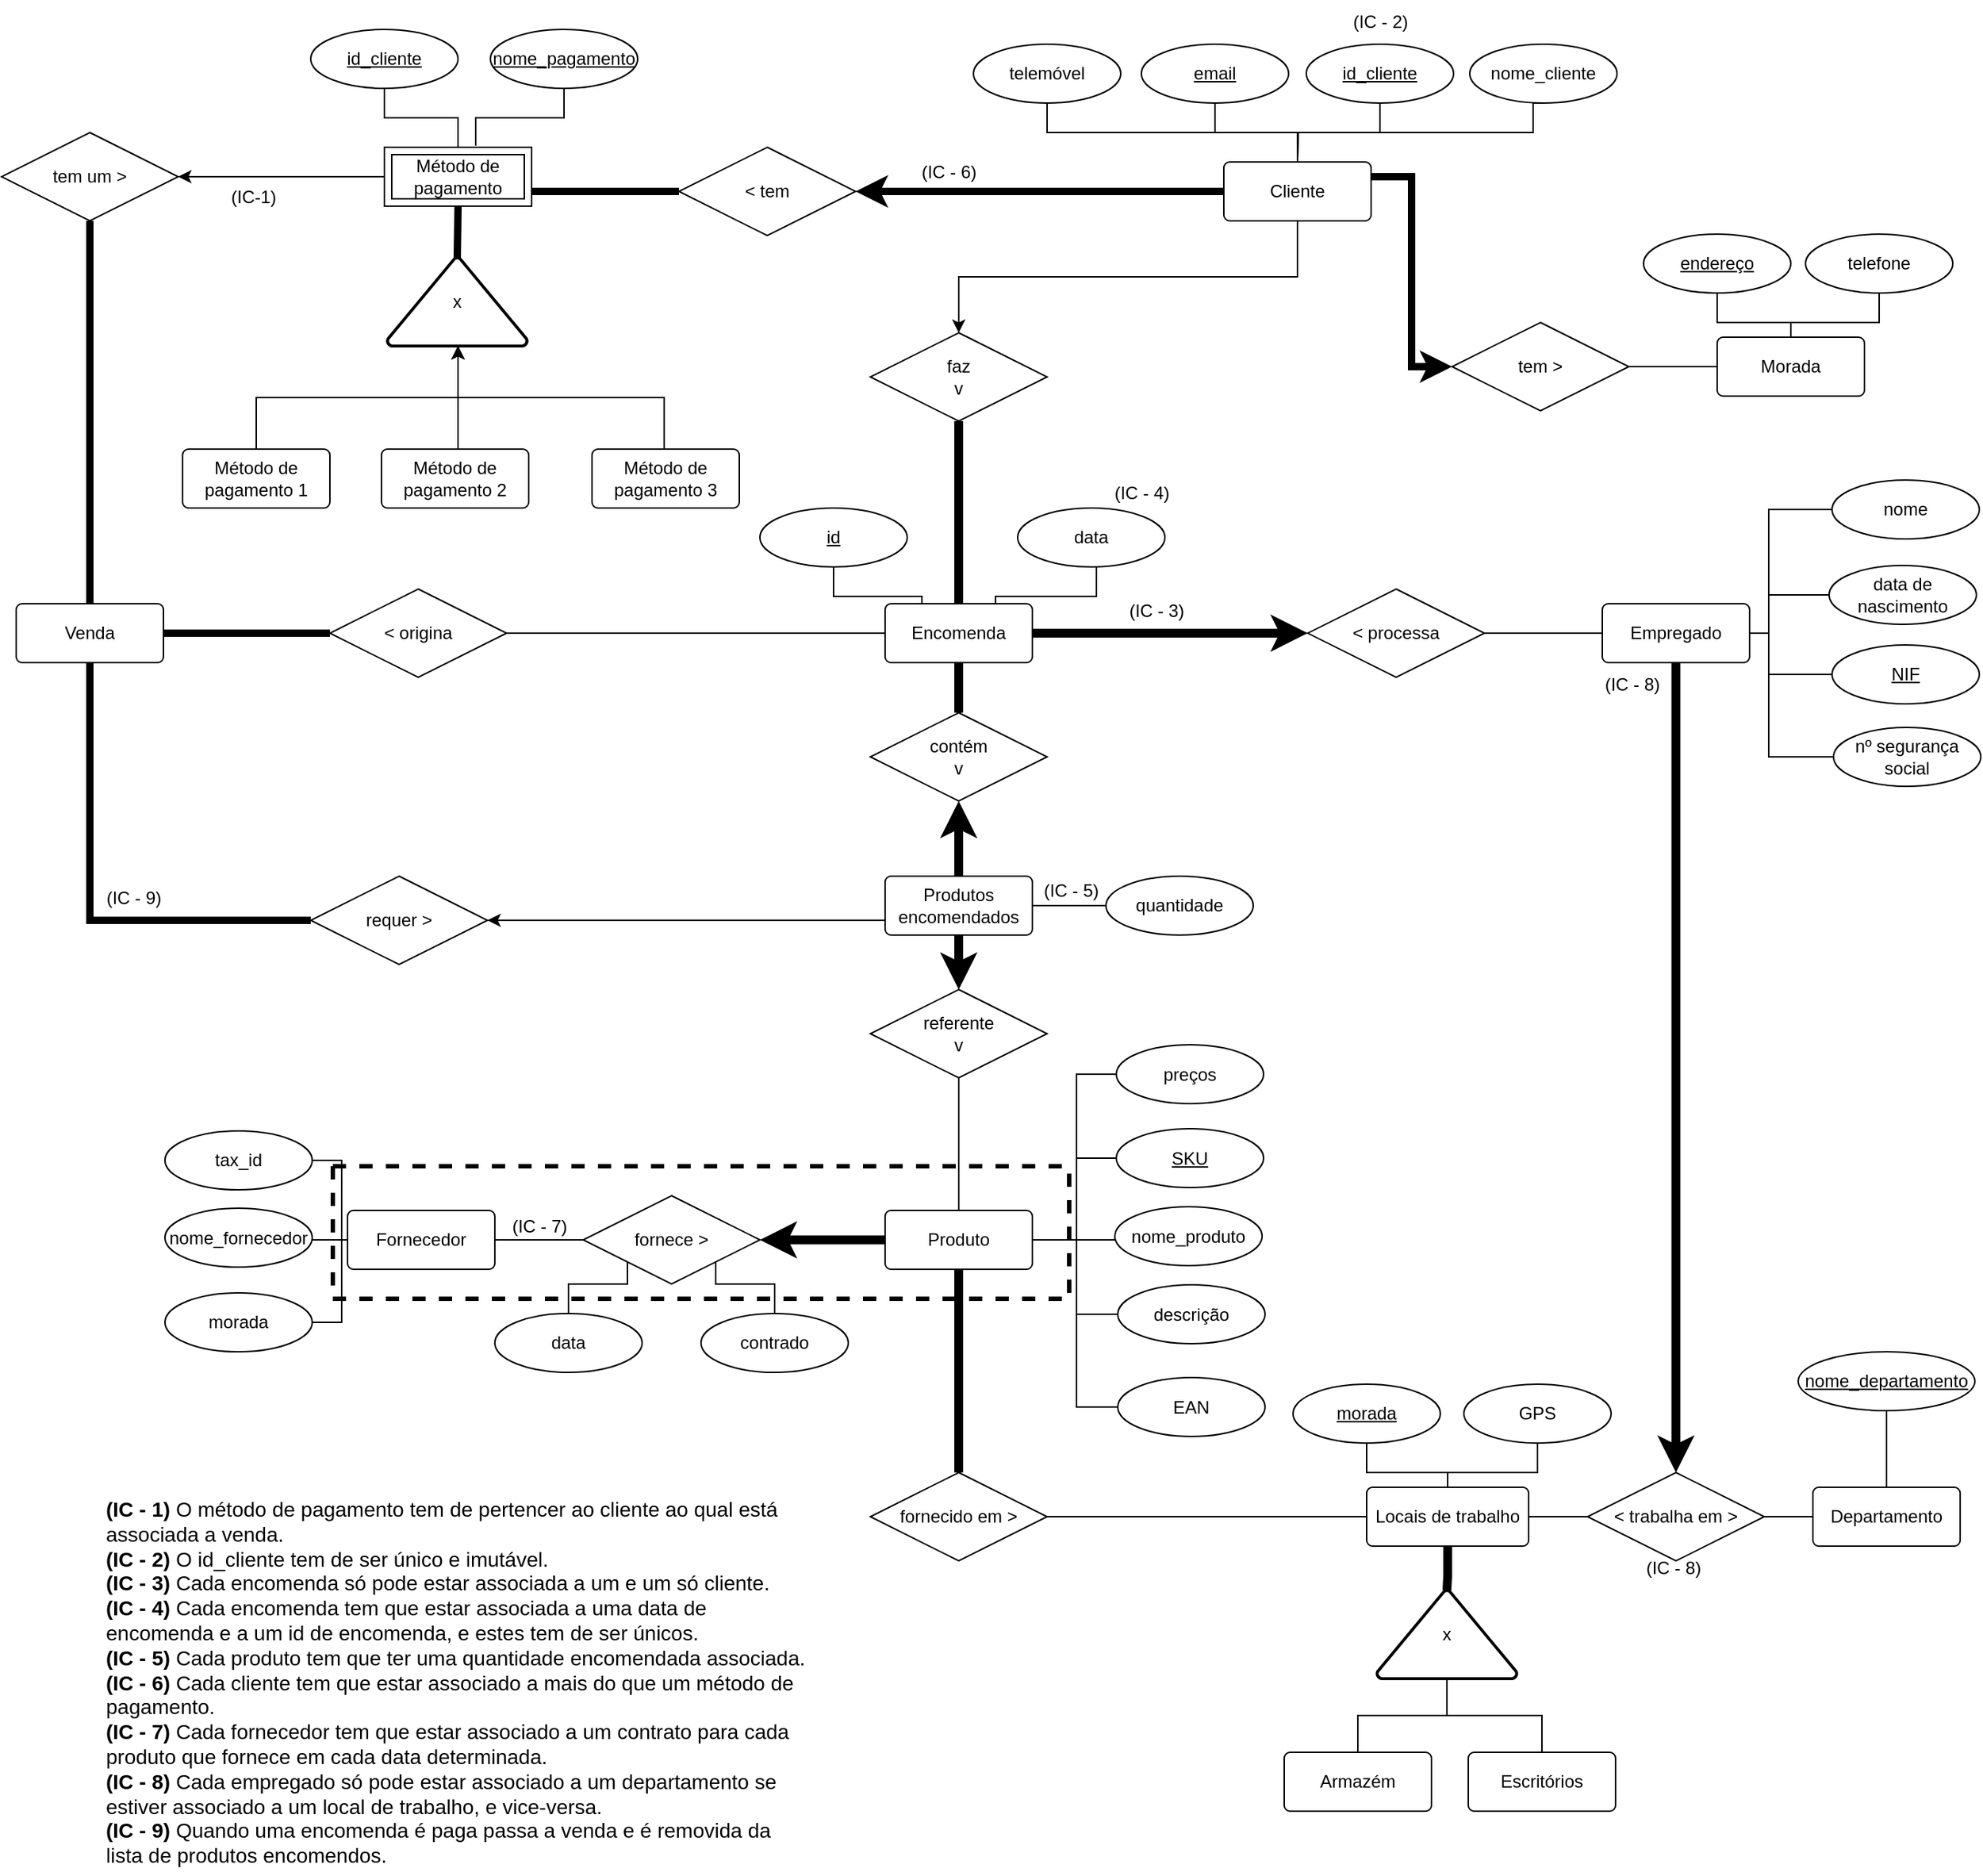 <mxfile version="21.2.8" type="device">
  <diagram id="R2lEEEUBdFMjLlhIrx00" name="Page-1">
    <mxGraphModel dx="1191" dy="1254" grid="1" gridSize="10" guides="1" tooltips="1" connect="1" arrows="1" fold="1" page="1" pageScale="1" pageWidth="850" pageHeight="1100" math="0" shadow="0" extFonts="Permanent Marker^https://fonts.googleapis.com/css?family=Permanent+Marker">
      <root>
        <mxCell id="0" />
        <mxCell id="1" parent="0" />
        <mxCell id="TeVKrBzmXHg0BEF7-SYl-1" style="edgeStyle=orthogonalEdgeStyle;rounded=0;orthogonalLoop=1;jettySize=auto;html=1;exitX=0.5;exitY=1;exitDx=0;exitDy=0;" parent="1" source="TeVKrBzmXHg0BEF7-SYl-4" target="TeVKrBzmXHg0BEF7-SYl-18" edge="1">
          <mxGeometry relative="1" as="geometry" />
        </mxCell>
        <mxCell id="TeVKrBzmXHg0BEF7-SYl-2" style="edgeStyle=orthogonalEdgeStyle;rounded=0;orthogonalLoop=1;jettySize=auto;html=1;exitX=0;exitY=0.5;exitDx=0;exitDy=0;entryX=1;entryY=0.5;entryDx=0;entryDy=0;strokeWidth=5;endArrow=classic;endFill=1;" parent="1" source="TeVKrBzmXHg0BEF7-SYl-4" target="TeVKrBzmXHg0BEF7-SYl-76" edge="1">
          <mxGeometry relative="1" as="geometry" />
        </mxCell>
        <mxCell id="TeVKrBzmXHg0BEF7-SYl-3" style="edgeStyle=orthogonalEdgeStyle;rounded=0;orthogonalLoop=1;jettySize=auto;html=1;exitX=1;exitY=0.25;exitDx=0;exitDy=0;entryX=0;entryY=0.5;entryDx=0;entryDy=0;strokeWidth=5;" parent="1" source="TeVKrBzmXHg0BEF7-SYl-4" target="TeVKrBzmXHg0BEF7-SYl-91" edge="1">
          <mxGeometry relative="1" as="geometry" />
        </mxCell>
        <mxCell id="TeVKrBzmXHg0BEF7-SYl-4" value="Cliente" style="rounded=1;arcSize=10;whiteSpace=wrap;html=1;align=center;" parent="1" vertex="1">
          <mxGeometry x="380" y="-200" width="100" height="40" as="geometry" />
        </mxCell>
        <mxCell id="TeVKrBzmXHg0BEF7-SYl-5" style="edgeStyle=orthogonalEdgeStyle;rounded=0;orthogonalLoop=1;jettySize=auto;html=1;exitX=0.5;exitY=1;exitDx=0;exitDy=0;endArrow=none;endFill=0;" parent="1" source="TeVKrBzmXHg0BEF7-SYl-6" edge="1">
          <mxGeometry relative="1" as="geometry">
            <mxPoint x="430" y="-200" as="targetPoint" />
          </mxGeometry>
        </mxCell>
        <mxCell id="TeVKrBzmXHg0BEF7-SYl-6" value="email" style="ellipse;whiteSpace=wrap;html=1;align=center;fontStyle=4;" parent="1" vertex="1">
          <mxGeometry x="324" y="-280" width="100" height="40" as="geometry" />
        </mxCell>
        <mxCell id="TeVKrBzmXHg0BEF7-SYl-7" style="edgeStyle=orthogonalEdgeStyle;rounded=0;orthogonalLoop=1;jettySize=auto;html=1;exitX=0.5;exitY=1;exitDx=0;exitDy=0;endArrow=none;endFill=0;" parent="1" source="TeVKrBzmXHg0BEF7-SYl-8" edge="1">
          <mxGeometry relative="1" as="geometry">
            <mxPoint x="430" y="-200" as="targetPoint" />
          </mxGeometry>
        </mxCell>
        <mxCell id="TeVKrBzmXHg0BEF7-SYl-8" value="id_cliente" style="ellipse;whiteSpace=wrap;html=1;align=center;fontStyle=4;" parent="1" vertex="1">
          <mxGeometry x="436" y="-280" width="100" height="40" as="geometry" />
        </mxCell>
        <mxCell id="TeVKrBzmXHg0BEF7-SYl-9" style="edgeStyle=orthogonalEdgeStyle;rounded=0;orthogonalLoop=1;jettySize=auto;html=1;exitX=0.5;exitY=1;exitDx=0;exitDy=0;endArrow=none;endFill=0;entryX=0.5;entryY=0;entryDx=0;entryDy=0;" parent="1" edge="1">
          <mxGeometry relative="1" as="geometry">
            <mxPoint x="430" y="-200" as="targetPoint" />
            <mxPoint x="597" y="-240" as="sourcePoint" />
            <Array as="points">
              <mxPoint x="590" y="-240" />
              <mxPoint x="590" y="-220" />
              <mxPoint x="430" y="-220" />
            </Array>
          </mxGeometry>
        </mxCell>
        <mxCell id="TeVKrBzmXHg0BEF7-SYl-10" value="nome_cliente" style="ellipse;whiteSpace=wrap;html=1;align=center;" parent="1" vertex="1">
          <mxGeometry x="547" y="-280" width="100" height="40" as="geometry" />
        </mxCell>
        <mxCell id="TeVKrBzmXHg0BEF7-SYl-11" style="edgeStyle=orthogonalEdgeStyle;rounded=0;orthogonalLoop=1;jettySize=auto;html=1;exitX=0.5;exitY=1;exitDx=0;exitDy=0;entryX=0.5;entryY=0;entryDx=0;entryDy=0;endArrow=none;endFill=0;" parent="1" source="TeVKrBzmXHg0BEF7-SYl-12" target="TeVKrBzmXHg0BEF7-SYl-4" edge="1">
          <mxGeometry relative="1" as="geometry" />
        </mxCell>
        <mxCell id="TeVKrBzmXHg0BEF7-SYl-12" value="telemóvel" style="ellipse;whiteSpace=wrap;html=1;align=center;" parent="1" vertex="1">
          <mxGeometry x="210" y="-280" width="100" height="40" as="geometry" />
        </mxCell>
        <mxCell id="TeVKrBzmXHg0BEF7-SYl-13" style="edgeStyle=orthogonalEdgeStyle;rounded=0;orthogonalLoop=1;jettySize=auto;html=1;exitX=0.5;exitY=1;exitDx=0;exitDy=0;entryX=0.5;entryY=0;entryDx=0;entryDy=0;endArrow=none;endFill=0;strokeWidth=6;" parent="1" source="TeVKrBzmXHg0BEF7-SYl-16" target="TeVKrBzmXHg0BEF7-SYl-23" edge="1">
          <mxGeometry relative="1" as="geometry" />
        </mxCell>
        <mxCell id="TeVKrBzmXHg0BEF7-SYl-14" style="edgeStyle=orthogonalEdgeStyle;rounded=0;orthogonalLoop=1;jettySize=auto;html=1;exitX=0;exitY=0.5;exitDx=0;exitDy=0;entryX=1;entryY=0.5;entryDx=0;entryDy=0;endArrow=none;endFill=0;" parent="1" source="TeVKrBzmXHg0BEF7-SYl-16" target="TeVKrBzmXHg0BEF7-SYl-81" edge="1">
          <mxGeometry relative="1" as="geometry" />
        </mxCell>
        <mxCell id="TeVKrBzmXHg0BEF7-SYl-137" style="edgeStyle=orthogonalEdgeStyle;rounded=0;orthogonalLoop=1;jettySize=auto;html=1;exitX=1;exitY=0.5;exitDx=0;exitDy=0;entryX=0;entryY=0.5;entryDx=0;entryDy=0;strokeWidth=6;" parent="1" source="TeVKrBzmXHg0BEF7-SYl-16" target="TeVKrBzmXHg0BEF7-SYl-107" edge="1">
          <mxGeometry relative="1" as="geometry" />
        </mxCell>
        <mxCell id="TeVKrBzmXHg0BEF7-SYl-16" value="Encomenda" style="rounded=1;arcSize=10;whiteSpace=wrap;html=1;align=center;" parent="1" vertex="1">
          <mxGeometry x="150" y="100" width="100" height="40" as="geometry" />
        </mxCell>
        <mxCell id="TeVKrBzmXHg0BEF7-SYl-17" style="edgeStyle=orthogonalEdgeStyle;rounded=0;orthogonalLoop=1;jettySize=auto;html=1;exitX=0.5;exitY=1;exitDx=0;exitDy=0;endArrow=none;endFill=0;strokeWidth=6;" parent="1" source="TeVKrBzmXHg0BEF7-SYl-18" target="TeVKrBzmXHg0BEF7-SYl-16" edge="1">
          <mxGeometry relative="1" as="geometry" />
        </mxCell>
        <mxCell id="TeVKrBzmXHg0BEF7-SYl-18" value="&lt;div&gt;faz&lt;/div&gt;&lt;div&gt;v&lt;br&gt;&lt;/div&gt;" style="shape=rhombus;perimeter=rhombusPerimeter;whiteSpace=wrap;html=1;align=center;" parent="1" vertex="1">
          <mxGeometry x="140" y="-84" width="120" height="60" as="geometry" />
        </mxCell>
        <mxCell id="TeVKrBzmXHg0BEF7-SYl-134" style="edgeStyle=orthogonalEdgeStyle;rounded=0;orthogonalLoop=1;jettySize=auto;html=1;exitX=0.5;exitY=1;exitDx=0;exitDy=0;entryX=0.25;entryY=0;entryDx=0;entryDy=0;endArrow=none;endFill=0;" parent="1" source="TeVKrBzmXHg0BEF7-SYl-20" target="TeVKrBzmXHg0BEF7-SYl-16" edge="1">
          <mxGeometry relative="1" as="geometry" />
        </mxCell>
        <mxCell id="TeVKrBzmXHg0BEF7-SYl-20" value="id" style="ellipse;whiteSpace=wrap;html=1;align=center;fontStyle=4;" parent="1" vertex="1">
          <mxGeometry x="65" y="35" width="100" height="40" as="geometry" />
        </mxCell>
        <mxCell id="TeVKrBzmXHg0BEF7-SYl-135" style="edgeStyle=orthogonalEdgeStyle;rounded=0;orthogonalLoop=1;jettySize=auto;html=1;exitX=0.535;exitY=0.963;exitDx=0;exitDy=0;endArrow=none;endFill=0;exitPerimeter=0;entryX=0.75;entryY=0;entryDx=0;entryDy=0;" parent="1" source="TeVKrBzmXHg0BEF7-SYl-22" edge="1" target="TeVKrBzmXHg0BEF7-SYl-16">
          <mxGeometry relative="1" as="geometry">
            <mxPoint x="266" y="80" as="sourcePoint" />
            <mxPoint x="200" y="100" as="targetPoint" />
            <Array as="points">
              <mxPoint x="294" y="95" />
              <mxPoint x="225" y="95" />
            </Array>
          </mxGeometry>
        </mxCell>
        <mxCell id="TeVKrBzmXHg0BEF7-SYl-22" value="data" style="ellipse;whiteSpace=wrap;html=1;align=center;" parent="1" vertex="1">
          <mxGeometry x="240" y="35" width="100" height="40" as="geometry" />
        </mxCell>
        <mxCell id="TeVKrBzmXHg0BEF7-SYl-23" value="&lt;div&gt;contém&lt;/div&gt;&lt;div&gt;v&lt;br&gt;&lt;/div&gt;" style="shape=rhombus;perimeter=rhombusPerimeter;whiteSpace=wrap;html=1;align=center;" parent="1" vertex="1">
          <mxGeometry x="140" y="174" width="120" height="60" as="geometry" />
        </mxCell>
        <mxCell id="TeVKrBzmXHg0BEF7-SYl-24" style="edgeStyle=orthogonalEdgeStyle;rounded=0;orthogonalLoop=1;jettySize=auto;html=1;exitX=0.5;exitY=0;exitDx=0;exitDy=0;entryX=0.5;entryY=1;entryDx=0;entryDy=0;strokeWidth=6;" parent="1" source="TeVKrBzmXHg0BEF7-SYl-26" target="TeVKrBzmXHg0BEF7-SYl-23" edge="1">
          <mxGeometry relative="1" as="geometry" />
        </mxCell>
        <mxCell id="TeVKrBzmXHg0BEF7-SYl-144" style="edgeStyle=orthogonalEdgeStyle;rounded=0;orthogonalLoop=1;jettySize=auto;html=1;exitX=0.5;exitY=1;exitDx=0;exitDy=0;entryX=0.5;entryY=0;entryDx=0;entryDy=0;strokeWidth=6;" parent="1" source="TeVKrBzmXHg0BEF7-SYl-26" target="TeVKrBzmXHg0BEF7-SYl-30" edge="1">
          <mxGeometry relative="1" as="geometry" />
        </mxCell>
        <mxCell id="TeVKrBzmXHg0BEF7-SYl-26" value="Produtos encomendados" style="rounded=1;arcSize=10;whiteSpace=wrap;html=1;align=center;" parent="1" vertex="1">
          <mxGeometry x="150" y="285" width="100" height="40" as="geometry" />
        </mxCell>
        <mxCell id="TeVKrBzmXHg0BEF7-SYl-27" style="edgeStyle=orthogonalEdgeStyle;rounded=0;orthogonalLoop=1;jettySize=auto;html=1;exitX=0;exitY=0.5;exitDx=0;exitDy=0;endArrow=none;endFill=0;" parent="1" source="TeVKrBzmXHg0BEF7-SYl-28" target="TeVKrBzmXHg0BEF7-SYl-26" edge="1">
          <mxGeometry relative="1" as="geometry" />
        </mxCell>
        <mxCell id="TeVKrBzmXHg0BEF7-SYl-28" value="quantidade" style="ellipse;whiteSpace=wrap;html=1;align=center;" parent="1" vertex="1">
          <mxGeometry x="300" y="285" width="100" height="40" as="geometry" />
        </mxCell>
        <mxCell id="TeVKrBzmXHg0BEF7-SYl-29" style="edgeStyle=orthogonalEdgeStyle;rounded=0;orthogonalLoop=1;jettySize=auto;html=1;exitX=0.5;exitY=1;exitDx=0;exitDy=0;endArrow=none;endFill=0;" parent="1" source="TeVKrBzmXHg0BEF7-SYl-30" target="TeVKrBzmXHg0BEF7-SYl-33" edge="1">
          <mxGeometry relative="1" as="geometry" />
        </mxCell>
        <mxCell id="TeVKrBzmXHg0BEF7-SYl-30" value="&lt;div&gt;referente&lt;/div&gt;&lt;div&gt;v&lt;br&gt;&lt;/div&gt;" style="shape=rhombus;perimeter=rhombusPerimeter;whiteSpace=wrap;html=1;align=center;" parent="1" vertex="1">
          <mxGeometry x="140" y="362" width="120" height="60" as="geometry" />
        </mxCell>
        <mxCell id="TeVKrBzmXHg0BEF7-SYl-32" style="edgeStyle=orthogonalEdgeStyle;rounded=0;orthogonalLoop=1;jettySize=auto;html=1;exitX=0;exitY=0.5;exitDx=0;exitDy=0;entryX=1;entryY=0.5;entryDx=0;entryDy=0;strokeWidth=6;" parent="1" source="TeVKrBzmXHg0BEF7-SYl-33" target="TeVKrBzmXHg0BEF7-SYl-45" edge="1">
          <mxGeometry relative="1" as="geometry" />
        </mxCell>
        <mxCell id="TeVKrBzmXHg0BEF7-SYl-155" style="edgeStyle=orthogonalEdgeStyle;rounded=0;orthogonalLoop=1;jettySize=auto;html=1;exitX=0.5;exitY=1;exitDx=0;exitDy=0;strokeWidth=6;endArrow=none;endFill=0;" parent="1" source="TeVKrBzmXHg0BEF7-SYl-33" target="TeVKrBzmXHg0BEF7-SYl-59" edge="1">
          <mxGeometry relative="1" as="geometry" />
        </mxCell>
        <mxCell id="TeVKrBzmXHg0BEF7-SYl-33" value="Produto" style="rounded=1;arcSize=10;whiteSpace=wrap;html=1;align=center;" parent="1" vertex="1">
          <mxGeometry x="150" y="512" width="100" height="40" as="geometry" />
        </mxCell>
        <mxCell id="TeVKrBzmXHg0BEF7-SYl-147" style="edgeStyle=orthogonalEdgeStyle;rounded=0;orthogonalLoop=1;jettySize=auto;html=1;exitX=0;exitY=0.5;exitDx=0;exitDy=0;entryX=1;entryY=0.5;entryDx=0;entryDy=0;endArrow=none;endFill=0;" parent="1" source="TeVKrBzmXHg0BEF7-SYl-34" target="TeVKrBzmXHg0BEF7-SYl-33" edge="1">
          <mxGeometry relative="1" as="geometry">
            <Array as="points">
              <mxPoint x="280" y="477" />
              <mxPoint x="280" y="532" />
            </Array>
          </mxGeometry>
        </mxCell>
        <mxCell id="TeVKrBzmXHg0BEF7-SYl-34" value="SKU" style="ellipse;whiteSpace=wrap;html=1;align=center;fontStyle=4;" parent="1" vertex="1">
          <mxGeometry x="307" y="456.5" width="100" height="40" as="geometry" />
        </mxCell>
        <mxCell id="Plf5-1GyM_WFTX5oCr6y-3" style="edgeStyle=orthogonalEdgeStyle;rounded=0;orthogonalLoop=1;jettySize=auto;html=1;exitX=0;exitY=0.5;exitDx=0;exitDy=0;entryX=1;entryY=0.5;entryDx=0;entryDy=0;endArrow=none;endFill=0;" parent="1" source="TeVKrBzmXHg0BEF7-SYl-36" target="TeVKrBzmXHg0BEF7-SYl-33" edge="1">
          <mxGeometry relative="1" as="geometry">
            <Array as="points">
              <mxPoint x="306" y="532" />
            </Array>
          </mxGeometry>
        </mxCell>
        <mxCell id="TeVKrBzmXHg0BEF7-SYl-36" value="nome_produto" style="ellipse;whiteSpace=wrap;html=1;align=center;" parent="1" vertex="1">
          <mxGeometry x="306" y="509.5" width="100" height="40" as="geometry" />
        </mxCell>
        <mxCell id="Plf5-1GyM_WFTX5oCr6y-4" style="edgeStyle=orthogonalEdgeStyle;rounded=0;orthogonalLoop=1;jettySize=auto;html=1;exitX=0;exitY=0.5;exitDx=0;exitDy=0;entryX=1;entryY=0.5;entryDx=0;entryDy=0;endArrow=none;endFill=0;" parent="1" source="TeVKrBzmXHg0BEF7-SYl-38" target="TeVKrBzmXHg0BEF7-SYl-33" edge="1">
          <mxGeometry relative="1" as="geometry">
            <Array as="points">
              <mxPoint x="280" y="583" />
              <mxPoint x="280" y="532" />
            </Array>
          </mxGeometry>
        </mxCell>
        <mxCell id="TeVKrBzmXHg0BEF7-SYl-38" value="descrição" style="ellipse;whiteSpace=wrap;html=1;align=center;" parent="1" vertex="1">
          <mxGeometry x="308" y="562.5" width="100" height="40" as="geometry" />
        </mxCell>
        <mxCell id="TeVKrBzmXHg0BEF7-SYl-146" style="edgeStyle=orthogonalEdgeStyle;rounded=0;orthogonalLoop=1;jettySize=auto;html=1;exitX=0;exitY=0.5;exitDx=0;exitDy=0;entryX=1;entryY=0.5;entryDx=0;entryDy=0;endArrow=none;endFill=0;" parent="1" source="TeVKrBzmXHg0BEF7-SYl-40" target="TeVKrBzmXHg0BEF7-SYl-33" edge="1">
          <mxGeometry relative="1" as="geometry">
            <Array as="points">
              <mxPoint x="280" y="420" />
              <mxPoint x="280" y="532" />
            </Array>
          </mxGeometry>
        </mxCell>
        <mxCell id="TeVKrBzmXHg0BEF7-SYl-40" value="preços" style="ellipse;whiteSpace=wrap;html=1;align=center;" parent="1" vertex="1">
          <mxGeometry x="307" y="399.5" width="100" height="40" as="geometry" />
        </mxCell>
        <mxCell id="Plf5-1GyM_WFTX5oCr6y-6" style="edgeStyle=orthogonalEdgeStyle;rounded=0;orthogonalLoop=1;jettySize=auto;html=1;exitX=0;exitY=0.5;exitDx=0;exitDy=0;entryX=1;entryY=0.5;entryDx=0;entryDy=0;endArrow=none;endFill=0;" parent="1" source="TeVKrBzmXHg0BEF7-SYl-42" target="TeVKrBzmXHg0BEF7-SYl-33" edge="1">
          <mxGeometry relative="1" as="geometry">
            <Array as="points">
              <mxPoint x="280" y="646" />
              <mxPoint x="280" y="532" />
            </Array>
          </mxGeometry>
        </mxCell>
        <mxCell id="TeVKrBzmXHg0BEF7-SYl-42" value="EAN" style="ellipse;whiteSpace=wrap;html=1;align=center;" parent="1" vertex="1">
          <mxGeometry x="308" y="625.5" width="100" height="40" as="geometry" />
        </mxCell>
        <mxCell id="TeVKrBzmXHg0BEF7-SYl-43" style="edgeStyle=orthogonalEdgeStyle;rounded=0;orthogonalLoop=1;jettySize=auto;html=1;exitX=0;exitY=0.5;exitDx=0;exitDy=0;endArrow=none;endFill=0;" parent="1" source="TeVKrBzmXHg0BEF7-SYl-45" target="TeVKrBzmXHg0BEF7-SYl-46" edge="1">
          <mxGeometry relative="1" as="geometry" />
        </mxCell>
        <mxCell id="TeVKrBzmXHg0BEF7-SYl-45" value="fornece &amp;gt;" style="shape=rhombus;perimeter=rhombusPerimeter;whiteSpace=wrap;html=1;align=center;" parent="1" vertex="1">
          <mxGeometry x="-55" y="502" width="120" height="60" as="geometry" />
        </mxCell>
        <mxCell id="TeVKrBzmXHg0BEF7-SYl-153" style="edgeStyle=orthogonalEdgeStyle;rounded=0;orthogonalLoop=1;jettySize=auto;html=1;entryX=1;entryY=0.5;entryDx=0;entryDy=0;endArrow=none;endFill=0;" parent="1" source="TeVKrBzmXHg0BEF7-SYl-46" target="TeVKrBzmXHg0BEF7-SYl-48" edge="1">
          <mxGeometry relative="1" as="geometry">
            <Array as="points">
              <mxPoint x="-219" y="532" />
              <mxPoint x="-219" y="478" />
            </Array>
            <mxPoint x="-210" y="530" as="sourcePoint" />
          </mxGeometry>
        </mxCell>
        <mxCell id="TeVKrBzmXHg0BEF7-SYl-46" value="Fornecedor" style="rounded=1;arcSize=10;whiteSpace=wrap;html=1;align=center;" parent="1" vertex="1">
          <mxGeometry x="-215" y="512" width="100" height="40" as="geometry" />
        </mxCell>
        <mxCell id="TeVKrBzmXHg0BEF7-SYl-48" value="tax_id" style="ellipse;whiteSpace=wrap;html=1;align=center;" parent="1" vertex="1">
          <mxGeometry x="-339" y="458" width="100" height="40" as="geometry" />
        </mxCell>
        <mxCell id="Plf5-1GyM_WFTX5oCr6y-1" style="edgeStyle=orthogonalEdgeStyle;rounded=0;orthogonalLoop=1;jettySize=auto;html=1;exitX=1;exitY=0.5;exitDx=0;exitDy=0;endArrow=none;endFill=0;" parent="1" source="TeVKrBzmXHg0BEF7-SYl-50" target="TeVKrBzmXHg0BEF7-SYl-46" edge="1">
          <mxGeometry relative="1" as="geometry">
            <Array as="points">
              <mxPoint x="-239" y="532" />
            </Array>
          </mxGeometry>
        </mxCell>
        <mxCell id="TeVKrBzmXHg0BEF7-SYl-50" value="nome_fornecedor" style="ellipse;whiteSpace=wrap;html=1;align=center;" parent="1" vertex="1">
          <mxGeometry x="-339" y="510.5" width="100" height="40" as="geometry" />
        </mxCell>
        <mxCell id="TeVKrBzmXHg0BEF7-SYl-154" style="edgeStyle=orthogonalEdgeStyle;rounded=0;orthogonalLoop=1;jettySize=auto;html=1;exitX=1;exitY=0.5;exitDx=0;exitDy=0;endArrow=none;endFill=0;" parent="1" source="TeVKrBzmXHg0BEF7-SYl-52" target="TeVKrBzmXHg0BEF7-SYl-46" edge="1">
          <mxGeometry relative="1" as="geometry">
            <Array as="points">
              <mxPoint x="-219" y="588" />
              <mxPoint x="-219" y="532" />
            </Array>
          </mxGeometry>
        </mxCell>
        <mxCell id="TeVKrBzmXHg0BEF7-SYl-52" value="morada" style="ellipse;whiteSpace=wrap;html=1;align=center;" parent="1" vertex="1">
          <mxGeometry x="-339" y="568" width="100" height="40" as="geometry" />
        </mxCell>
        <mxCell id="TeVKrBzmXHg0BEF7-SYl-53" style="edgeStyle=orthogonalEdgeStyle;rounded=0;orthogonalLoop=1;jettySize=auto;html=1;exitX=0.5;exitY=0;exitDx=0;exitDy=0;entryX=0;entryY=1;entryDx=0;entryDy=0;endArrow=none;endFill=0;" parent="1" source="TeVKrBzmXHg0BEF7-SYl-54" target="TeVKrBzmXHg0BEF7-SYl-45" edge="1">
          <mxGeometry relative="1" as="geometry" />
        </mxCell>
        <mxCell id="TeVKrBzmXHg0BEF7-SYl-54" value="data" style="ellipse;whiteSpace=wrap;html=1;align=center;" parent="1" vertex="1">
          <mxGeometry x="-115" y="582" width="100" height="40" as="geometry" />
        </mxCell>
        <mxCell id="TeVKrBzmXHg0BEF7-SYl-55" style="edgeStyle=orthogonalEdgeStyle;rounded=0;orthogonalLoop=1;jettySize=auto;html=1;exitX=0.5;exitY=0;exitDx=0;exitDy=0;entryX=1;entryY=1;entryDx=0;entryDy=0;endArrow=none;endFill=0;" parent="1" source="TeVKrBzmXHg0BEF7-SYl-56" target="TeVKrBzmXHg0BEF7-SYl-45" edge="1">
          <mxGeometry relative="1" as="geometry" />
        </mxCell>
        <mxCell id="TeVKrBzmXHg0BEF7-SYl-56" value="contrado" style="ellipse;whiteSpace=wrap;html=1;align=center;" parent="1" vertex="1">
          <mxGeometry x="25" y="582" width="100" height="40" as="geometry" />
        </mxCell>
        <mxCell id="TeVKrBzmXHg0BEF7-SYl-57" value="" style="swimlane;startSize=0;dashed=1;strokeWidth=3;" parent="1" vertex="1">
          <mxGeometry x="-225" y="482" width="500" height="90" as="geometry" />
        </mxCell>
        <mxCell id="TeVKrBzmXHg0BEF7-SYl-129" value="(IC - 7)" style="text;html=1;align=center;verticalAlign=middle;resizable=0;points=[];autosize=1;strokeColor=none;fillColor=none;" parent="TeVKrBzmXHg0BEF7-SYl-57" vertex="1">
          <mxGeometry x="110" y="26" width="60" height="30" as="geometry" />
        </mxCell>
        <mxCell id="TeVKrBzmXHg0BEF7-SYl-58" style="edgeStyle=orthogonalEdgeStyle;rounded=0;orthogonalLoop=1;jettySize=auto;html=1;exitX=1;exitY=0.5;exitDx=0;exitDy=0;entryX=0;entryY=0.5;entryDx=0;entryDy=0;endArrow=none;endFill=0;" parent="1" source="TeVKrBzmXHg0BEF7-SYl-59" target="TeVKrBzmXHg0BEF7-SYl-112" edge="1">
          <mxGeometry relative="1" as="geometry" />
        </mxCell>
        <mxCell id="TeVKrBzmXHg0BEF7-SYl-59" value="fornecido em &amp;gt;" style="shape=rhombus;perimeter=rhombusPerimeter;whiteSpace=wrap;html=1;align=center;" parent="1" vertex="1">
          <mxGeometry x="140" y="690" width="120" height="60" as="geometry" />
        </mxCell>
        <mxCell id="TeVKrBzmXHg0BEF7-SYl-60" style="edgeStyle=orthogonalEdgeStyle;rounded=0;orthogonalLoop=1;jettySize=auto;html=1;exitX=0.5;exitY=0;exitDx=0;exitDy=0;entryX=0.5;entryY=1;entryDx=0;entryDy=0;entryPerimeter=0;endArrow=none;endFill=0;" parent="1" source="TeVKrBzmXHg0BEF7-SYl-61" target="TeVKrBzmXHg0BEF7-SYl-117" edge="1">
          <mxGeometry relative="1" as="geometry" />
        </mxCell>
        <mxCell id="TeVKrBzmXHg0BEF7-SYl-61" value="Armazém" style="rounded=1;arcSize=10;whiteSpace=wrap;html=1;align=center;" parent="1" vertex="1">
          <mxGeometry x="421" y="880" width="100" height="40" as="geometry" />
        </mxCell>
        <mxCell id="TeVKrBzmXHg0BEF7-SYl-62" style="edgeStyle=orthogonalEdgeStyle;rounded=0;orthogonalLoop=1;jettySize=auto;html=1;exitX=0.5;exitY=0;exitDx=0;exitDy=0;entryX=0.5;entryY=1;entryDx=0;entryDy=0;strokeWidth=5;endArrow=none;endFill=0;" parent="1" source="TeVKrBzmXHg0BEF7-SYl-64" target="TeVKrBzmXHg0BEF7-SYl-82" edge="1">
          <mxGeometry relative="1" as="geometry" />
        </mxCell>
        <mxCell id="TeVKrBzmXHg0BEF7-SYl-63" style="edgeStyle=orthogonalEdgeStyle;rounded=0;orthogonalLoop=1;jettySize=auto;html=1;exitX=0.5;exitY=1;exitDx=0;exitDy=0;entryX=0;entryY=0.5;entryDx=0;entryDy=0;strokeWidth=5;endArrow=none;endFill=0;" parent="1" source="TeVKrBzmXHg0BEF7-SYl-64" target="TeVKrBzmXHg0BEF7-SYl-86" edge="1">
          <mxGeometry relative="1" as="geometry" />
        </mxCell>
        <mxCell id="TeVKrBzmXHg0BEF7-SYl-64" value="Venda" style="rounded=1;arcSize=10;whiteSpace=wrap;html=1;align=center;" parent="1" vertex="1">
          <mxGeometry x="-440" y="100" width="100" height="40" as="geometry" />
        </mxCell>
        <mxCell id="TeVKrBzmXHg0BEF7-SYl-65" style="edgeStyle=orthogonalEdgeStyle;rounded=0;orthogonalLoop=1;jettySize=auto;html=1;exitX=0.5;exitY=1;exitDx=0;exitDy=0;endArrow=none;endFill=0;entryX=0.62;entryY=-0.025;entryDx=0;entryDy=0;entryPerimeter=0;" parent="1" source="TeVKrBzmXHg0BEF7-SYl-79" target="TeVKrBzmXHg0BEF7-SYl-67" edge="1">
          <mxGeometry relative="1" as="geometry">
            <mxPoint x="-90" y="-330" as="sourcePoint" />
            <mxPoint x="-130" y="-220" as="targetPoint" />
          </mxGeometry>
        </mxCell>
        <mxCell id="TeVKrBzmXHg0BEF7-SYl-66" style="edgeStyle=orthogonalEdgeStyle;rounded=0;orthogonalLoop=1;jettySize=auto;html=1;exitX=0;exitY=0.5;exitDx=0;exitDy=0;entryX=1;entryY=0.5;entryDx=0;entryDy=0;" parent="1" source="TeVKrBzmXHg0BEF7-SYl-67" target="TeVKrBzmXHg0BEF7-SYl-82" edge="1">
          <mxGeometry relative="1" as="geometry" />
        </mxCell>
        <mxCell id="TeVKrBzmXHg0BEF7-SYl-67" value="Método de pagamento" style="shape=ext;margin=3;double=1;whiteSpace=wrap;html=1;align=center;" parent="1" vertex="1">
          <mxGeometry x="-190" y="-210" width="100" height="40" as="geometry" />
        </mxCell>
        <mxCell id="TeVKrBzmXHg0BEF7-SYl-68" style="edgeStyle=orthogonalEdgeStyle;rounded=0;orthogonalLoop=1;jettySize=auto;html=1;exitX=0.5;exitY=0;exitDx=0;exitDy=0;entryX=0.5;entryY=1;entryDx=0;entryDy=0;strokeWidth=5;endArrow=none;endFill=0;exitPerimeter=0;" parent="1" source="TeVKrBzmXHg0BEF7-SYl-95" target="TeVKrBzmXHg0BEF7-SYl-67" edge="1">
          <mxGeometry relative="1" as="geometry">
            <mxPoint x="50" y="-150" as="sourcePoint" />
          </mxGeometry>
        </mxCell>
        <mxCell id="Plf5-1GyM_WFTX5oCr6y-12" style="edgeStyle=orthogonalEdgeStyle;rounded=0;orthogonalLoop=1;jettySize=auto;html=1;exitX=0.5;exitY=0;exitDx=0;exitDy=0;" parent="1" source="TeVKrBzmXHg0BEF7-SYl-70" target="TeVKrBzmXHg0BEF7-SYl-95" edge="1">
          <mxGeometry relative="1" as="geometry">
            <Array as="points">
              <mxPoint x="-277" y="-40" />
              <mxPoint x="-140" y="-40" />
            </Array>
          </mxGeometry>
        </mxCell>
        <mxCell id="TeVKrBzmXHg0BEF7-SYl-70" value="Método de pagamento 1" style="rounded=1;arcSize=10;whiteSpace=wrap;html=1;align=center;" parent="1" vertex="1">
          <mxGeometry x="-327" y="-5" width="100" height="40" as="geometry" />
        </mxCell>
        <mxCell id="Plf5-1GyM_WFTX5oCr6y-9" style="edgeStyle=orthogonalEdgeStyle;rounded=0;orthogonalLoop=1;jettySize=auto;html=1;exitX=0.5;exitY=0;exitDx=0;exitDy=0;" parent="1" target="TeVKrBzmXHg0BEF7-SYl-95" edge="1">
          <mxGeometry relative="1" as="geometry">
            <mxPoint x="-142" y="-5" as="sourcePoint" />
            <mxPoint x="-140.5" y="-75" as="targetPoint" />
            <Array as="points">
              <mxPoint x="-140" y="-5" />
            </Array>
          </mxGeometry>
        </mxCell>
        <mxCell id="TeVKrBzmXHg0BEF7-SYl-72" value="Método de pagamento 2" style="rounded=1;arcSize=10;whiteSpace=wrap;html=1;align=center;" parent="1" vertex="1">
          <mxGeometry x="-192" y="-5" width="100" height="40" as="geometry" />
        </mxCell>
        <mxCell id="Plf5-1GyM_WFTX5oCr6y-11" style="edgeStyle=orthogonalEdgeStyle;rounded=0;orthogonalLoop=1;jettySize=auto;html=1;exitX=0.5;exitY=0;exitDx=0;exitDy=0;" parent="1" target="TeVKrBzmXHg0BEF7-SYl-95" edge="1">
          <mxGeometry relative="1" as="geometry">
            <mxPoint x="23" y="-5" as="sourcePoint" />
            <mxPoint x="-140.5" y="-75" as="targetPoint" />
            <Array as="points">
              <mxPoint y="-5" />
              <mxPoint y="-40" />
              <mxPoint x="-140" y="-40" />
            </Array>
          </mxGeometry>
        </mxCell>
        <mxCell id="TeVKrBzmXHg0BEF7-SYl-74" value="&lt;div&gt;Método de pagamento 3&lt;/div&gt;" style="rounded=1;arcSize=10;whiteSpace=wrap;html=1;align=center;" parent="1" vertex="1">
          <mxGeometry x="-49" y="-5" width="100" height="40" as="geometry" />
        </mxCell>
        <mxCell id="TeVKrBzmXHg0BEF7-SYl-75" style="edgeStyle=orthogonalEdgeStyle;rounded=0;orthogonalLoop=1;jettySize=auto;html=1;exitX=0;exitY=0.5;exitDx=0;exitDy=0;entryX=1;entryY=0.75;entryDx=0;entryDy=0;strokeWidth=5;endArrow=none;endFill=0;" parent="1" source="TeVKrBzmXHg0BEF7-SYl-76" target="TeVKrBzmXHg0BEF7-SYl-67" edge="1">
          <mxGeometry relative="1" as="geometry" />
        </mxCell>
        <mxCell id="TeVKrBzmXHg0BEF7-SYl-76" value="&amp;lt; tem" style="shape=rhombus;perimeter=rhombusPerimeter;whiteSpace=wrap;html=1;align=center;" parent="1" vertex="1">
          <mxGeometry x="10" y="-210" width="120" height="60" as="geometry" />
        </mxCell>
        <mxCell id="TeVKrBzmXHg0BEF7-SYl-77" value="" style="edgeStyle=orthogonalEdgeStyle;rounded=0;orthogonalLoop=1;jettySize=auto;html=1;exitX=0.5;exitY=1;exitDx=0;exitDy=0;endArrow=none;endFill=0;" parent="1" source="TeVKrBzmXHg0BEF7-SYl-78" target="TeVKrBzmXHg0BEF7-SYl-67" edge="1">
          <mxGeometry relative="1" as="geometry" />
        </mxCell>
        <mxCell id="TeVKrBzmXHg0BEF7-SYl-78" value="&lt;div&gt;&lt;u&gt;id_cliente&lt;/u&gt;&lt;/div&gt;" style="ellipse;whiteSpace=wrap;html=1;align=center;" parent="1" vertex="1">
          <mxGeometry x="-240" y="-290" width="100" height="40" as="geometry" />
        </mxCell>
        <mxCell id="TeVKrBzmXHg0BEF7-SYl-79" value="&lt;div&gt;&lt;u&gt;nome_pagamento&lt;/u&gt;&lt;/div&gt;" style="ellipse;whiteSpace=wrap;html=1;align=center;" parent="1" vertex="1">
          <mxGeometry x="-118" y="-290" width="100" height="40" as="geometry" />
        </mxCell>
        <mxCell id="TeVKrBzmXHg0BEF7-SYl-80" style="edgeStyle=orthogonalEdgeStyle;rounded=0;orthogonalLoop=1;jettySize=auto;html=1;exitX=0;exitY=0.5;exitDx=0;exitDy=0;strokeWidth=5;endArrow=none;endFill=0;" parent="1" source="TeVKrBzmXHg0BEF7-SYl-81" target="TeVKrBzmXHg0BEF7-SYl-64" edge="1">
          <mxGeometry relative="1" as="geometry" />
        </mxCell>
        <mxCell id="TeVKrBzmXHg0BEF7-SYl-81" value="&amp;lt; origina" style="shape=rhombus;perimeter=rhombusPerimeter;whiteSpace=wrap;html=1;align=center;" parent="1" vertex="1">
          <mxGeometry x="-227" y="90" width="120" height="60" as="geometry" />
        </mxCell>
        <mxCell id="TeVKrBzmXHg0BEF7-SYl-82" value="tem um &amp;gt;" style="shape=rhombus;perimeter=rhombusPerimeter;whiteSpace=wrap;html=1;align=center;" parent="1" vertex="1">
          <mxGeometry x="-450" y="-220" width="120" height="60" as="geometry" />
        </mxCell>
        <mxCell id="TeVKrBzmXHg0BEF7-SYl-83" value="(IC-1)" style="text;strokeColor=none;fillColor=none;spacingLeft=4;spacingRight=4;overflow=hidden;rotatable=0;points=[[0,0.5],[1,0.5]];portConstraint=eastwest;fontSize=12;whiteSpace=wrap;html=1;" parent="1" vertex="1">
          <mxGeometry x="-300" y="-190" width="60" height="30" as="geometry" />
        </mxCell>
        <mxCell id="TeVKrBzmXHg0BEF7-SYl-84" value="&lt;div style=&quot;font-size: 14px;&quot; align=&quot;left&quot;&gt;&lt;font style=&quot;font-size: 14px;&quot;&gt;&lt;b&gt;(IC - 1)&lt;/b&gt; O método de pagamento tem de pertencer ao cliente ao qual está associada a venda.&lt;/font&gt;&lt;/div&gt;&lt;div style=&quot;font-size: 14px;&quot; align=&quot;left&quot;&gt;&lt;font style=&quot;font-size: 14px;&quot;&gt;&lt;b&gt;(IC - 2)&lt;/b&gt; O id_cliente tem de ser único e imutável.&lt;/font&gt;&lt;/div&gt;&lt;div style=&quot;font-size: 14px;&quot; align=&quot;left&quot;&gt;&lt;font style=&quot;font-size: 14px;&quot;&gt;&lt;b&gt;(IC - 3)&lt;/b&gt; Cada encomenda só pode estar associada a um e um só cliente.&lt;/font&gt;&lt;/div&gt;&lt;div style=&quot;font-size: 14px;&quot; align=&quot;left&quot;&gt;&lt;font style=&quot;font-size: 14px;&quot;&gt;&lt;b&gt;(IC - 4)&lt;/b&gt; Cada encomenda tem que estar associada a uma data de encomenda e a um id de encomenda, e estes tem de ser únicos. &lt;br&gt;&lt;/font&gt;&lt;/div&gt;&lt;div style=&quot;font-size: 14px;&quot; align=&quot;left&quot;&gt;&lt;font style=&quot;font-size: 14px;&quot;&gt;&lt;b&gt;(IC - 5)&lt;/b&gt; Cada produto tem que ter uma quantidade encomendada associada.&lt;br&gt;&lt;/font&gt;&lt;/div&gt;&lt;div style=&quot;font-size: 14px;&quot; align=&quot;left&quot;&gt;&lt;font style=&quot;font-size: 14px;&quot;&gt;&lt;b&gt;(IC - 6)&lt;/b&gt; Cada cliente tem que estar associado a mais do que um método de pagamento.&lt;/font&gt;&lt;/div&gt;&lt;div style=&quot;font-size: 14px;&quot; align=&quot;left&quot;&gt;&lt;font style=&quot;font-size: 14px;&quot;&gt;&lt;b&gt;(IC - 7)&lt;/b&gt; Cada fornecedor tem que estar associado a um contrato para cada produto que fornece em cada data determinada.&lt;/font&gt;&lt;/div&gt;&lt;div style=&quot;font-size: 14px;&quot; align=&quot;left&quot;&gt;&lt;font style=&quot;font-size: 14px;&quot;&gt;&lt;b&gt;(IC - 8)&lt;/b&gt; Cada empregado só pode estar associado a um departamento se estiver associado a um local de trabalho, e vice-versa.&lt;font style=&quot;font-size: 14px;&quot;&gt;&lt;br&gt;&lt;/font&gt;&lt;/font&gt;&lt;/div&gt;&lt;div style=&quot;font-size: 14px;&quot; align=&quot;left&quot;&gt;&lt;b&gt;(IC - 9)&lt;/b&gt;&amp;nbsp;Quando uma encomenda é paga passa a venda e é removida da lista de produtos encomendos.&lt;/div&gt;" style="text;strokeColor=none;fillColor=none;spacingLeft=4;spacingRight=4;overflow=hidden;rotatable=0;points=[[0,0.5],[1,0.5]];portConstraint=eastwest;fontSize=12;whiteSpace=wrap;html=1;align=left;" parent="1" vertex="1">
          <mxGeometry x="-385" y="700" width="485" height="260" as="geometry" />
        </mxCell>
        <mxCell id="TeVKrBzmXHg0BEF7-SYl-85" style="edgeStyle=orthogonalEdgeStyle;rounded=0;orthogonalLoop=1;jettySize=auto;html=1;exitX=1;exitY=0.5;exitDx=0;exitDy=0;entryX=0;entryY=0.75;entryDx=0;entryDy=0;endArrow=none;endFill=0;startArrow=classic;startFill=1;" parent="1" source="TeVKrBzmXHg0BEF7-SYl-86" target="TeVKrBzmXHg0BEF7-SYl-26" edge="1">
          <mxGeometry relative="1" as="geometry" />
        </mxCell>
        <mxCell id="TeVKrBzmXHg0BEF7-SYl-86" value="requer &amp;gt;" style="shape=rhombus;perimeter=rhombusPerimeter;whiteSpace=wrap;html=1;align=center;" parent="1" vertex="1">
          <mxGeometry x="-240" y="285" width="120" height="60" as="geometry" />
        </mxCell>
        <mxCell id="TeVKrBzmXHg0BEF7-SYl-89" value="Morada" style="rounded=1;arcSize=10;whiteSpace=wrap;html=1;align=center;" parent="1" vertex="1">
          <mxGeometry x="715" y="-81" width="100" height="40" as="geometry" />
        </mxCell>
        <mxCell id="TeVKrBzmXHg0BEF7-SYl-90" style="edgeStyle=orthogonalEdgeStyle;rounded=0;orthogonalLoop=1;jettySize=auto;html=1;exitX=1;exitY=0.5;exitDx=0;exitDy=0;entryX=0;entryY=0.5;entryDx=0;entryDy=0;endArrow=none;endFill=0;" parent="1" source="TeVKrBzmXHg0BEF7-SYl-91" target="TeVKrBzmXHg0BEF7-SYl-89" edge="1">
          <mxGeometry relative="1" as="geometry" />
        </mxCell>
        <mxCell id="TeVKrBzmXHg0BEF7-SYl-91" value="tem &amp;gt;" style="shape=rhombus;perimeter=rhombusPerimeter;whiteSpace=wrap;html=1;align=center;" parent="1" vertex="1">
          <mxGeometry x="535" y="-91" width="120" height="60" as="geometry" />
        </mxCell>
        <mxCell id="TeVKrBzmXHg0BEF7-SYl-131" style="edgeStyle=orthogonalEdgeStyle;rounded=0;orthogonalLoop=1;jettySize=auto;html=1;exitX=0.5;exitY=1;exitDx=0;exitDy=0;entryX=0.5;entryY=0;entryDx=0;entryDy=0;endArrow=none;endFill=0;" parent="1" source="TeVKrBzmXHg0BEF7-SYl-92" target="TeVKrBzmXHg0BEF7-SYl-89" edge="1">
          <mxGeometry relative="1" as="geometry" />
        </mxCell>
        <mxCell id="TeVKrBzmXHg0BEF7-SYl-92" value="endereço" style="ellipse;whiteSpace=wrap;html=1;align=center;fontStyle=4;" parent="1" vertex="1">
          <mxGeometry x="665" y="-151" width="100" height="40" as="geometry" />
        </mxCell>
        <mxCell id="TeVKrBzmXHg0BEF7-SYl-133" style="edgeStyle=orthogonalEdgeStyle;rounded=0;orthogonalLoop=1;jettySize=auto;html=1;exitX=0.5;exitY=1;exitDx=0;exitDy=0;entryX=0.5;entryY=0;entryDx=0;entryDy=0;endArrow=none;endFill=0;" parent="1" source="TeVKrBzmXHg0BEF7-SYl-93" target="TeVKrBzmXHg0BEF7-SYl-89" edge="1">
          <mxGeometry relative="1" as="geometry" />
        </mxCell>
        <mxCell id="TeVKrBzmXHg0BEF7-SYl-93" value="telefone" style="ellipse;whiteSpace=wrap;html=1;align=center;" parent="1" vertex="1">
          <mxGeometry x="775" y="-151" width="100" height="40" as="geometry" />
        </mxCell>
        <mxCell id="TeVKrBzmXHg0BEF7-SYl-94" value="(IC - 2)" style="text;html=1;align=center;verticalAlign=middle;resizable=0;points=[];autosize=1;strokeColor=none;fillColor=none;" parent="1" vertex="1">
          <mxGeometry x="456" y="-310" width="60" height="30" as="geometry" />
        </mxCell>
        <mxCell id="TeVKrBzmXHg0BEF7-SYl-95" value="x" style="strokeWidth=2;html=1;shape=mxgraph.flowchart.extract_or_measurement;whiteSpace=wrap;" parent="1" vertex="1">
          <mxGeometry x="-188" y="-135" width="95" height="60" as="geometry" />
        </mxCell>
        <mxCell id="TeVKrBzmXHg0BEF7-SYl-141" style="edgeStyle=orthogonalEdgeStyle;rounded=0;orthogonalLoop=1;jettySize=auto;html=1;exitX=1;exitY=0.5;exitDx=0;exitDy=0;entryX=0;entryY=0.5;entryDx=0;entryDy=0;endArrow=none;endFill=0;" parent="1" source="TeVKrBzmXHg0BEF7-SYl-98" target="TeVKrBzmXHg0BEF7-SYl-106" edge="1">
          <mxGeometry relative="1" as="geometry">
            <mxPoint x="732" y="120" as="sourcePoint" />
            <mxPoint x="788" y="148" as="targetPoint" />
            <Array as="points">
              <mxPoint x="750" y="120" />
              <mxPoint x="750" y="148" />
            </Array>
          </mxGeometry>
        </mxCell>
        <mxCell id="TeVKrBzmXHg0BEF7-SYl-156" style="edgeStyle=orthogonalEdgeStyle;rounded=0;orthogonalLoop=1;jettySize=auto;html=1;exitX=0.5;exitY=1;exitDx=0;exitDy=0;entryX=0.5;entryY=0;entryDx=0;entryDy=0;strokeWidth=6;" parent="1" source="TeVKrBzmXHg0BEF7-SYl-98" target="TeVKrBzmXHg0BEF7-SYl-119" edge="1">
          <mxGeometry relative="1" as="geometry" />
        </mxCell>
        <mxCell id="TeVKrBzmXHg0BEF7-SYl-98" value="Empregado" style="rounded=1;arcSize=10;whiteSpace=wrap;html=1;align=center;" parent="1" vertex="1">
          <mxGeometry x="637" y="100" width="100" height="40" as="geometry" />
        </mxCell>
        <mxCell id="Plf5-1GyM_WFTX5oCr6y-7" style="edgeStyle=orthogonalEdgeStyle;rounded=0;orthogonalLoop=1;jettySize=auto;html=1;exitX=0;exitY=0.5;exitDx=0;exitDy=0;entryX=1;entryY=0.5;entryDx=0;entryDy=0;endArrow=none;endFill=0;" parent="1" source="TeVKrBzmXHg0BEF7-SYl-100" target="TeVKrBzmXHg0BEF7-SYl-98" edge="1">
          <mxGeometry relative="1" as="geometry">
            <Array as="points">
              <mxPoint x="750" y="36" />
              <mxPoint x="750" y="120" />
            </Array>
          </mxGeometry>
        </mxCell>
        <mxCell id="TeVKrBzmXHg0BEF7-SYl-100" value="&lt;div&gt;nome&lt;/div&gt;" style="ellipse;whiteSpace=wrap;html=1;align=center;" parent="1" vertex="1">
          <mxGeometry x="793" y="16" width="100" height="40" as="geometry" />
        </mxCell>
        <mxCell id="TeVKrBzmXHg0BEF7-SYl-139" style="edgeStyle=orthogonalEdgeStyle;rounded=0;orthogonalLoop=1;jettySize=auto;html=1;exitX=0;exitY=0.5;exitDx=0;exitDy=0;entryX=1;entryY=0.5;entryDx=0;entryDy=0;endArrow=none;endFill=0;" parent="1" source="TeVKrBzmXHg0BEF7-SYl-102" target="TeVKrBzmXHg0BEF7-SYl-98" edge="1">
          <mxGeometry relative="1" as="geometry">
            <mxPoint x="796" y="78" as="sourcePoint" />
            <mxPoint x="742" y="120" as="targetPoint" />
            <Array as="points">
              <mxPoint x="750" y="94" />
              <mxPoint x="750" y="120" />
            </Array>
          </mxGeometry>
        </mxCell>
        <mxCell id="TeVKrBzmXHg0BEF7-SYl-102" value="data de nascimento" style="ellipse;whiteSpace=wrap;html=1;align=center;" parent="1" vertex="1">
          <mxGeometry x="791" y="74" width="100" height="40" as="geometry" />
        </mxCell>
        <mxCell id="TeVKrBzmXHg0BEF7-SYl-103" style="edgeStyle=orthogonalEdgeStyle;rounded=0;orthogonalLoop=1;jettySize=auto;html=1;exitX=0;exitY=0.5;exitDx=0;exitDy=0;endArrow=none;endFill=0;entryX=1;entryY=0.5;entryDx=0;entryDy=0;" parent="1" source="TeVKrBzmXHg0BEF7-SYl-104" target="TeVKrBzmXHg0BEF7-SYl-98" edge="1">
          <mxGeometry relative="1" as="geometry">
            <mxPoint x="752" y="110" as="targetPoint" />
            <Array as="points">
              <mxPoint x="750" y="204" />
              <mxPoint x="750" y="120" />
            </Array>
          </mxGeometry>
        </mxCell>
        <mxCell id="TeVKrBzmXHg0BEF7-SYl-104" value="nº segurança social" style="ellipse;whiteSpace=wrap;html=1;align=center;" parent="1" vertex="1">
          <mxGeometry x="794" y="184" width="100" height="40" as="geometry" />
        </mxCell>
        <mxCell id="TeVKrBzmXHg0BEF7-SYl-106" value="NIF" style="ellipse;whiteSpace=wrap;html=1;align=center;fontStyle=4;" parent="1" vertex="1">
          <mxGeometry x="793" y="128" width="100" height="40" as="geometry" />
        </mxCell>
        <mxCell id="TeVKrBzmXHg0BEF7-SYl-138" style="edgeStyle=orthogonalEdgeStyle;rounded=0;orthogonalLoop=1;jettySize=auto;html=1;exitX=1;exitY=0.5;exitDx=0;exitDy=0;entryX=0;entryY=0.5;entryDx=0;entryDy=0;endArrow=none;endFill=0;" parent="1" source="TeVKrBzmXHg0BEF7-SYl-107" target="TeVKrBzmXHg0BEF7-SYl-98" edge="1">
          <mxGeometry relative="1" as="geometry" />
        </mxCell>
        <mxCell id="TeVKrBzmXHg0BEF7-SYl-107" value="&amp;lt; processa" style="shape=rhombus;perimeter=rhombusPerimeter;whiteSpace=wrap;html=1;align=center;" parent="1" vertex="1">
          <mxGeometry x="437" y="90" width="120" height="60" as="geometry" />
        </mxCell>
        <mxCell id="TeVKrBzmXHg0BEF7-SYl-109" style="edgeStyle=orthogonalEdgeStyle;rounded=0;orthogonalLoop=1;jettySize=auto;html=1;exitX=0.5;exitY=0;exitDx=0;exitDy=0;entryX=0.5;entryY=1;entryDx=0;entryDy=0;entryPerimeter=0;endArrow=none;endFill=0;" parent="1" source="TeVKrBzmXHg0BEF7-SYl-110" target="TeVKrBzmXHg0BEF7-SYl-117" edge="1">
          <mxGeometry relative="1" as="geometry" />
        </mxCell>
        <mxCell id="TeVKrBzmXHg0BEF7-SYl-110" value="Escritórios" style="rounded=1;arcSize=10;whiteSpace=wrap;html=1;align=center;" parent="1" vertex="1">
          <mxGeometry x="546" y="880" width="100" height="40" as="geometry" />
        </mxCell>
        <mxCell id="TeVKrBzmXHg0BEF7-SYl-111" style="edgeStyle=orthogonalEdgeStyle;rounded=0;orthogonalLoop=1;jettySize=auto;html=1;exitX=0.5;exitY=1;exitDx=0;exitDy=0;endArrow=none;endFill=0;strokeWidth=6;" parent="1" source="TeVKrBzmXHg0BEF7-SYl-112" target="TeVKrBzmXHg0BEF7-SYl-117" edge="1">
          <mxGeometry relative="1" as="geometry" />
        </mxCell>
        <mxCell id="TeVKrBzmXHg0BEF7-SYl-112" value="Locais de trabalho" style="rounded=1;arcSize=10;whiteSpace=wrap;html=1;align=center;" parent="1" vertex="1">
          <mxGeometry x="477" y="700" width="110" height="40" as="geometry" />
        </mxCell>
        <mxCell id="TeVKrBzmXHg0BEF7-SYl-113" style="edgeStyle=orthogonalEdgeStyle;rounded=0;orthogonalLoop=1;jettySize=auto;html=1;exitX=0.5;exitY=1;exitDx=0;exitDy=0;endArrow=none;endFill=0;" parent="1" source="TeVKrBzmXHg0BEF7-SYl-114" target="TeVKrBzmXHg0BEF7-SYl-112" edge="1">
          <mxGeometry relative="1" as="geometry" />
        </mxCell>
        <mxCell id="TeVKrBzmXHg0BEF7-SYl-114" value="morada" style="ellipse;whiteSpace=wrap;html=1;align=center;fontStyle=4;" parent="1" vertex="1">
          <mxGeometry x="427" y="630" width="100" height="40" as="geometry" />
        </mxCell>
        <mxCell id="TeVKrBzmXHg0BEF7-SYl-115" style="edgeStyle=orthogonalEdgeStyle;rounded=0;orthogonalLoop=1;jettySize=auto;html=1;exitX=0.5;exitY=1;exitDx=0;exitDy=0;entryX=0.5;entryY=0;entryDx=0;entryDy=0;endArrow=none;endFill=0;" parent="1" source="TeVKrBzmXHg0BEF7-SYl-116" target="TeVKrBzmXHg0BEF7-SYl-112" edge="1">
          <mxGeometry relative="1" as="geometry">
            <Array as="points">
              <mxPoint x="593" y="690" />
              <mxPoint x="532" y="690" />
            </Array>
          </mxGeometry>
        </mxCell>
        <mxCell id="TeVKrBzmXHg0BEF7-SYl-116" value="GPS" style="ellipse;whiteSpace=wrap;html=1;align=center;" parent="1" vertex="1">
          <mxGeometry x="543" y="630" width="100" height="40" as="geometry" />
        </mxCell>
        <mxCell id="TeVKrBzmXHg0BEF7-SYl-117" value="x" style="strokeWidth=2;html=1;shape=mxgraph.flowchart.extract_or_measurement;whiteSpace=wrap;" parent="1" vertex="1">
          <mxGeometry x="484" y="770" width="95" height="60" as="geometry" />
        </mxCell>
        <mxCell id="JfMEKzndCRjoQ4cSG43j-8" style="edgeStyle=orthogonalEdgeStyle;rounded=0;orthogonalLoop=1;jettySize=auto;html=1;exitX=0;exitY=0.5;exitDx=0;exitDy=0;entryX=1;entryY=0.5;entryDx=0;entryDy=0;endArrow=none;endFill=0;strokeWidth=1;" edge="1" parent="1" source="TeVKrBzmXHg0BEF7-SYl-119" target="TeVKrBzmXHg0BEF7-SYl-112">
          <mxGeometry relative="1" as="geometry" />
        </mxCell>
        <mxCell id="JfMEKzndCRjoQ4cSG43j-9" style="edgeStyle=orthogonalEdgeStyle;rounded=0;orthogonalLoop=1;jettySize=auto;html=1;exitX=1;exitY=0.5;exitDx=0;exitDy=0;entryX=0;entryY=0.5;entryDx=0;entryDy=0;endArrow=none;endFill=0;strokeWidth=1;" edge="1" parent="1" source="TeVKrBzmXHg0BEF7-SYl-119" target="JfMEKzndCRjoQ4cSG43j-2">
          <mxGeometry relative="1" as="geometry" />
        </mxCell>
        <mxCell id="TeVKrBzmXHg0BEF7-SYl-119" value="&amp;lt; trabalha em &amp;gt;" style="shape=rhombus;perimeter=rhombusPerimeter;whiteSpace=wrap;html=1;align=center;" parent="1" vertex="1">
          <mxGeometry x="627" y="690" width="120" height="60" as="geometry" />
        </mxCell>
        <mxCell id="TeVKrBzmXHg0BEF7-SYl-122" value="(IC - 8)" style="text;html=1;align=center;verticalAlign=middle;resizable=0;points=[];autosize=1;strokeColor=none;fillColor=none;" parent="1" vertex="1">
          <mxGeometry x="655" y="740" width="60" height="30" as="geometry" />
        </mxCell>
        <mxCell id="TeVKrBzmXHg0BEF7-SYl-124" value="(IC - 3)" style="text;html=1;align=center;verticalAlign=middle;resizable=0;points=[];autosize=1;strokeColor=none;fillColor=none;" parent="1" vertex="1">
          <mxGeometry x="304" y="90" width="60" height="30" as="geometry" />
        </mxCell>
        <mxCell id="TeVKrBzmXHg0BEF7-SYl-125" value="(IC - 4)" style="text;html=1;align=center;verticalAlign=middle;resizable=0;points=[];autosize=1;strokeColor=none;fillColor=none;" parent="1" vertex="1">
          <mxGeometry x="294" y="10" width="60" height="30" as="geometry" />
        </mxCell>
        <mxCell id="TeVKrBzmXHg0BEF7-SYl-127" value="(IC - 5)" style="text;html=1;align=center;verticalAlign=middle;resizable=0;points=[];autosize=1;strokeColor=none;fillColor=none;" parent="1" vertex="1">
          <mxGeometry x="246" y="280" width="60" height="30" as="geometry" />
        </mxCell>
        <mxCell id="TeVKrBzmXHg0BEF7-SYl-128" value="(IC - 6)" style="text;html=1;align=center;verticalAlign=middle;resizable=0;points=[];autosize=1;strokeColor=none;fillColor=none;" parent="1" vertex="1">
          <mxGeometry x="163" y="-208" width="60" height="30" as="geometry" />
        </mxCell>
        <mxCell id="TeVKrBzmXHg0BEF7-SYl-130" value="(IC - 8)" style="text;html=1;align=center;verticalAlign=middle;resizable=0;points=[];autosize=1;strokeColor=none;fillColor=none;" parent="1" vertex="1">
          <mxGeometry x="627" y="140" width="60" height="30" as="geometry" />
        </mxCell>
        <mxCell id="JfMEKzndCRjoQ4cSG43j-13" style="edgeStyle=orthogonalEdgeStyle;rounded=0;orthogonalLoop=1;jettySize=auto;html=1;exitX=0.5;exitY=0;exitDx=0;exitDy=0;entryX=0.5;entryY=1;entryDx=0;entryDy=0;endArrow=none;endFill=0;" edge="1" parent="1" source="JfMEKzndCRjoQ4cSG43j-2" target="JfMEKzndCRjoQ4cSG43j-10">
          <mxGeometry relative="1" as="geometry" />
        </mxCell>
        <mxCell id="JfMEKzndCRjoQ4cSG43j-2" value="Departamento" style="rounded=1;arcSize=10;whiteSpace=wrap;html=1;align=center;" vertex="1" parent="1">
          <mxGeometry x="780" y="700" width="100" height="40" as="geometry" />
        </mxCell>
        <mxCell id="JfMEKzndCRjoQ4cSG43j-10" value="nome_departamento" style="ellipse;whiteSpace=wrap;html=1;align=center;fontStyle=4;" vertex="1" parent="1">
          <mxGeometry x="770" y="608" width="120" height="40" as="geometry" />
        </mxCell>
        <mxCell id="JfMEKzndCRjoQ4cSG43j-12" value="(IC - 9)" style="text;html=1;strokeColor=none;fillColor=none;align=center;verticalAlign=middle;whiteSpace=wrap;rounded=0;" vertex="1" parent="1">
          <mxGeometry x="-390" y="285" width="60" height="30" as="geometry" />
        </mxCell>
      </root>
    </mxGraphModel>
  </diagram>
</mxfile>
